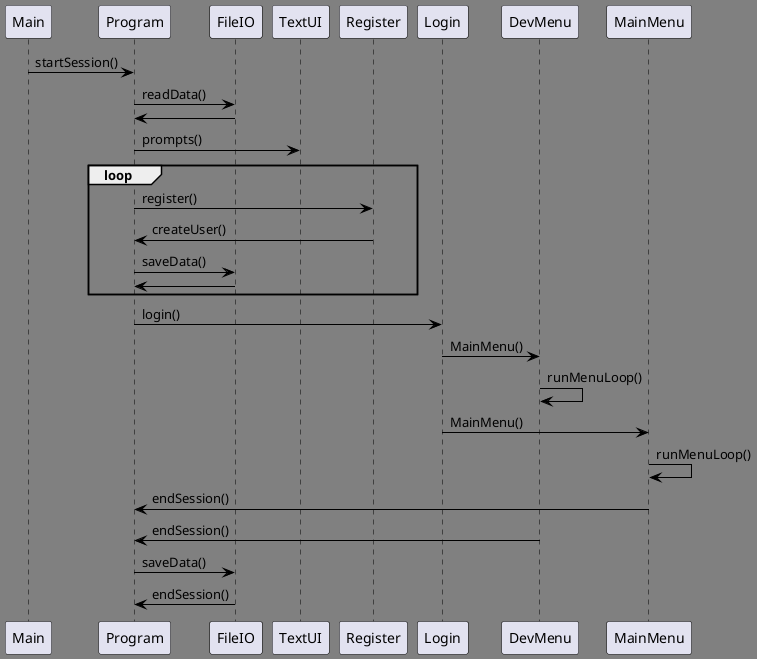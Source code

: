 @startuml

'By Andreas Rovelt, Jonas Meinert Larsen & Ebou
'Version 1.0
'Date: 28-03-2025

'Visuals
<style>
document {
  BackGroundColor grey
}
root {
  FontColor #?black:white
  LineColor black
}
</style>

'Sequence
Main -> Program: startSession()
Program -> FileIO: readData()
FileIO -> Program
Program -> TextUI: prompts()

loop
Program -> Register: register()
Register -> Program: createUser()
Program -> FileIO: saveData()
FileIO -> Program
end loop

Program -> Login: login()

Login -> DevMenu: MainMenu()
DevMenu -> DevMenu: runMenuLoop()
Login -> MainMenu: MainMenu()
MainMenu -> MainMenu: runMenuLoop()

MainMenu -> Program: endSession()
DevMenu -> Program: endSession()
Program -> FileIO: saveData()
FileIO -> Program: endSession()


@enduml